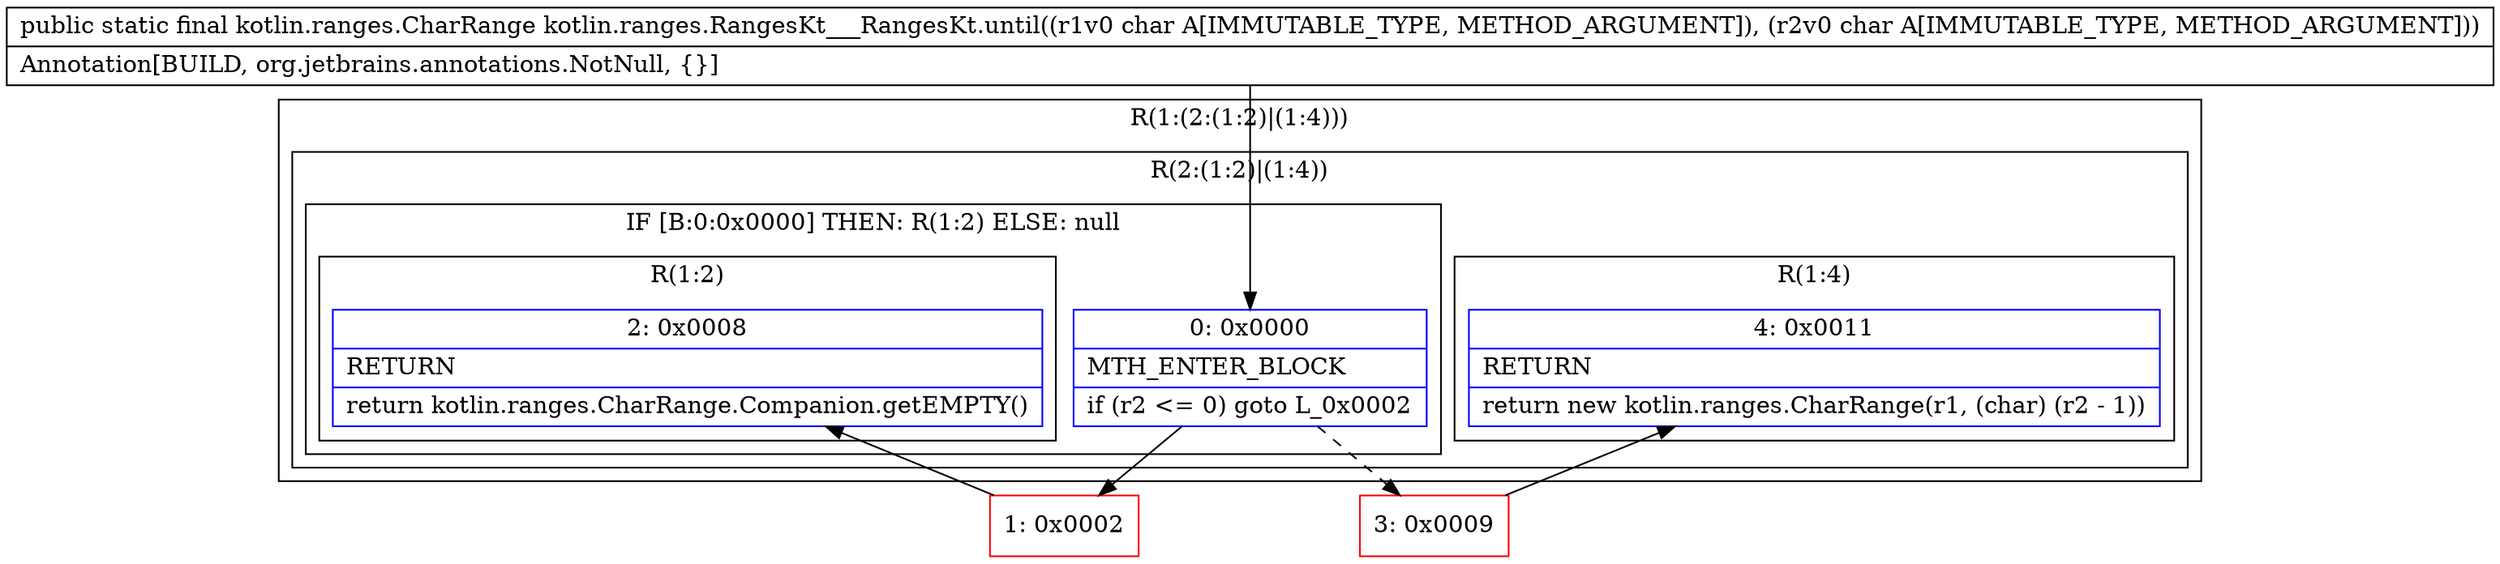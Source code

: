 digraph "CFG forkotlin.ranges.RangesKt___RangesKt.until(CC)Lkotlin\/ranges\/CharRange;" {
subgraph cluster_Region_1197207387 {
label = "R(1:(2:(1:2)|(1:4)))";
node [shape=record,color=blue];
subgraph cluster_Region_682227936 {
label = "R(2:(1:2)|(1:4))";
node [shape=record,color=blue];
subgraph cluster_IfRegion_1726277739 {
label = "IF [B:0:0x0000] THEN: R(1:2) ELSE: null";
node [shape=record,color=blue];
Node_0 [shape=record,label="{0\:\ 0x0000|MTH_ENTER_BLOCK\l|if (r2 \<= 0) goto L_0x0002\l}"];
subgraph cluster_Region_31741721 {
label = "R(1:2)";
node [shape=record,color=blue];
Node_2 [shape=record,label="{2\:\ 0x0008|RETURN\l|return kotlin.ranges.CharRange.Companion.getEMPTY()\l}"];
}
}
subgraph cluster_Region_433934665 {
label = "R(1:4)";
node [shape=record,color=blue];
Node_4 [shape=record,label="{4\:\ 0x0011|RETURN\l|return new kotlin.ranges.CharRange(r1, (char) (r2 \- 1))\l}"];
}
}
}
Node_1 [shape=record,color=red,label="{1\:\ 0x0002}"];
Node_3 [shape=record,color=red,label="{3\:\ 0x0009}"];
MethodNode[shape=record,label="{public static final kotlin.ranges.CharRange kotlin.ranges.RangesKt___RangesKt.until((r1v0 char A[IMMUTABLE_TYPE, METHOD_ARGUMENT]), (r2v0 char A[IMMUTABLE_TYPE, METHOD_ARGUMENT]))  | Annotation[BUILD, org.jetbrains.annotations.NotNull, \{\}]\l}"];
MethodNode -> Node_0;
Node_0 -> Node_1;
Node_0 -> Node_3[style=dashed];
Node_1 -> Node_2;
Node_3 -> Node_4;
}

